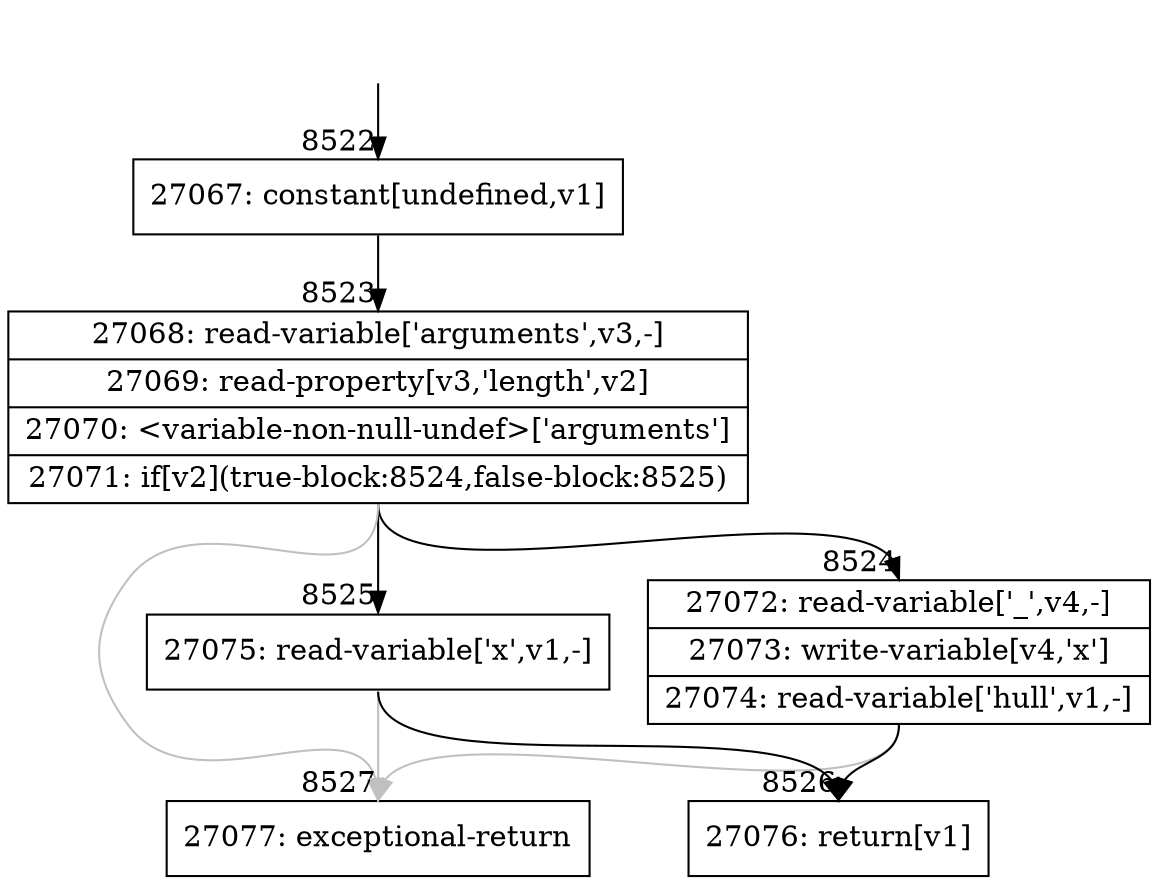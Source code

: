 digraph {
rankdir="TD"
BB_entry810[shape=none,label=""];
BB_entry810 -> BB8522 [tailport=s, headport=n, headlabel="    8522"]
BB8522 [shape=record label="{27067: constant[undefined,v1]}" ] 
BB8522 -> BB8523 [tailport=s, headport=n, headlabel="      8523"]
BB8523 [shape=record label="{27068: read-variable['arguments',v3,-]|27069: read-property[v3,'length',v2]|27070: \<variable-non-null-undef\>['arguments']|27071: if[v2](true-block:8524,false-block:8525)}" ] 
BB8523 -> BB8524 [tailport=s, headport=n, headlabel="      8524"]
BB8523 -> BB8525 [tailport=s, headport=n, headlabel="      8525"]
BB8523 -> BB8527 [tailport=s, headport=n, color=gray, headlabel="      8527"]
BB8524 [shape=record label="{27072: read-variable['_',v4,-]|27073: write-variable[v4,'x']|27074: read-variable['hull',v1,-]}" ] 
BB8524 -> BB8526 [tailport=s, headport=n, headlabel="      8526"]
BB8524 -> BB8527 [tailport=s, headport=n, color=gray]
BB8525 [shape=record label="{27075: read-variable['x',v1,-]}" ] 
BB8525 -> BB8526 [tailport=s, headport=n]
BB8525 -> BB8527 [tailport=s, headport=n, color=gray]
BB8526 [shape=record label="{27076: return[v1]}" ] 
BB8527 [shape=record label="{27077: exceptional-return}" ] 
//#$~ 4815
}
